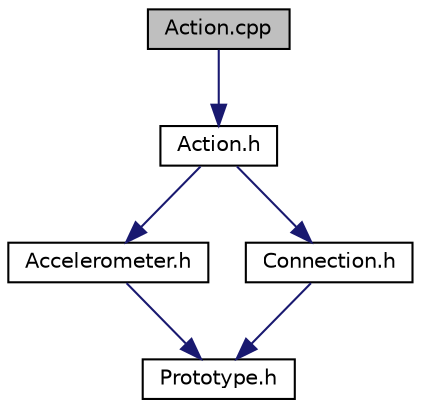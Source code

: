 digraph "Action.cpp"
{
 // LATEX_PDF_SIZE
  edge [fontname="Helvetica",fontsize="10",labelfontname="Helvetica",labelfontsize="10"];
  node [fontname="Helvetica",fontsize="10",shape=record];
  Node1 [label="Action.cpp",height=0.2,width=0.4,color="black", fillcolor="grey75", style="filled", fontcolor="black",tooltip=" "];
  Node1 -> Node2 [color="midnightblue",fontsize="10",style="solid",fontname="Helvetica"];
  Node2 [label="Action.h",height=0.2,width=0.4,color="black", fillcolor="white", style="filled",URL="$_action_8h.html",tooltip="File which contain the implementation of Action class in safeboxe namespace."];
  Node2 -> Node3 [color="midnightblue",fontsize="10",style="solid",fontname="Helvetica"];
  Node3 [label="Accelerometer.h",height=0.2,width=0.4,color="black", fillcolor="white", style="filled",URL="$_accelerometer_8h.html",tooltip="File which contain the implementation of Accelerometer class in safeboxe namespace."];
  Node3 -> Node4 [color="midnightblue",fontsize="10",style="solid",fontname="Helvetica"];
  Node4 [label="Prototype.h",height=0.2,width=0.4,color="black", fillcolor="white", style="filled",URL="$_prototype_8h.html",tooltip="Prototype file which contain the Interface Prototype for the safebox."];
  Node2 -> Node5 [color="midnightblue",fontsize="10",style="solid",fontname="Helvetica"];
  Node5 [label="Connection.h",height=0.2,width=0.4,color="black", fillcolor="white", style="filled",URL="$_connection_8h.html",tooltip="File which contain the implementation of Connection class in safeboxe namespace."];
  Node5 -> Node4 [color="midnightblue",fontsize="10",style="solid",fontname="Helvetica"];
}

